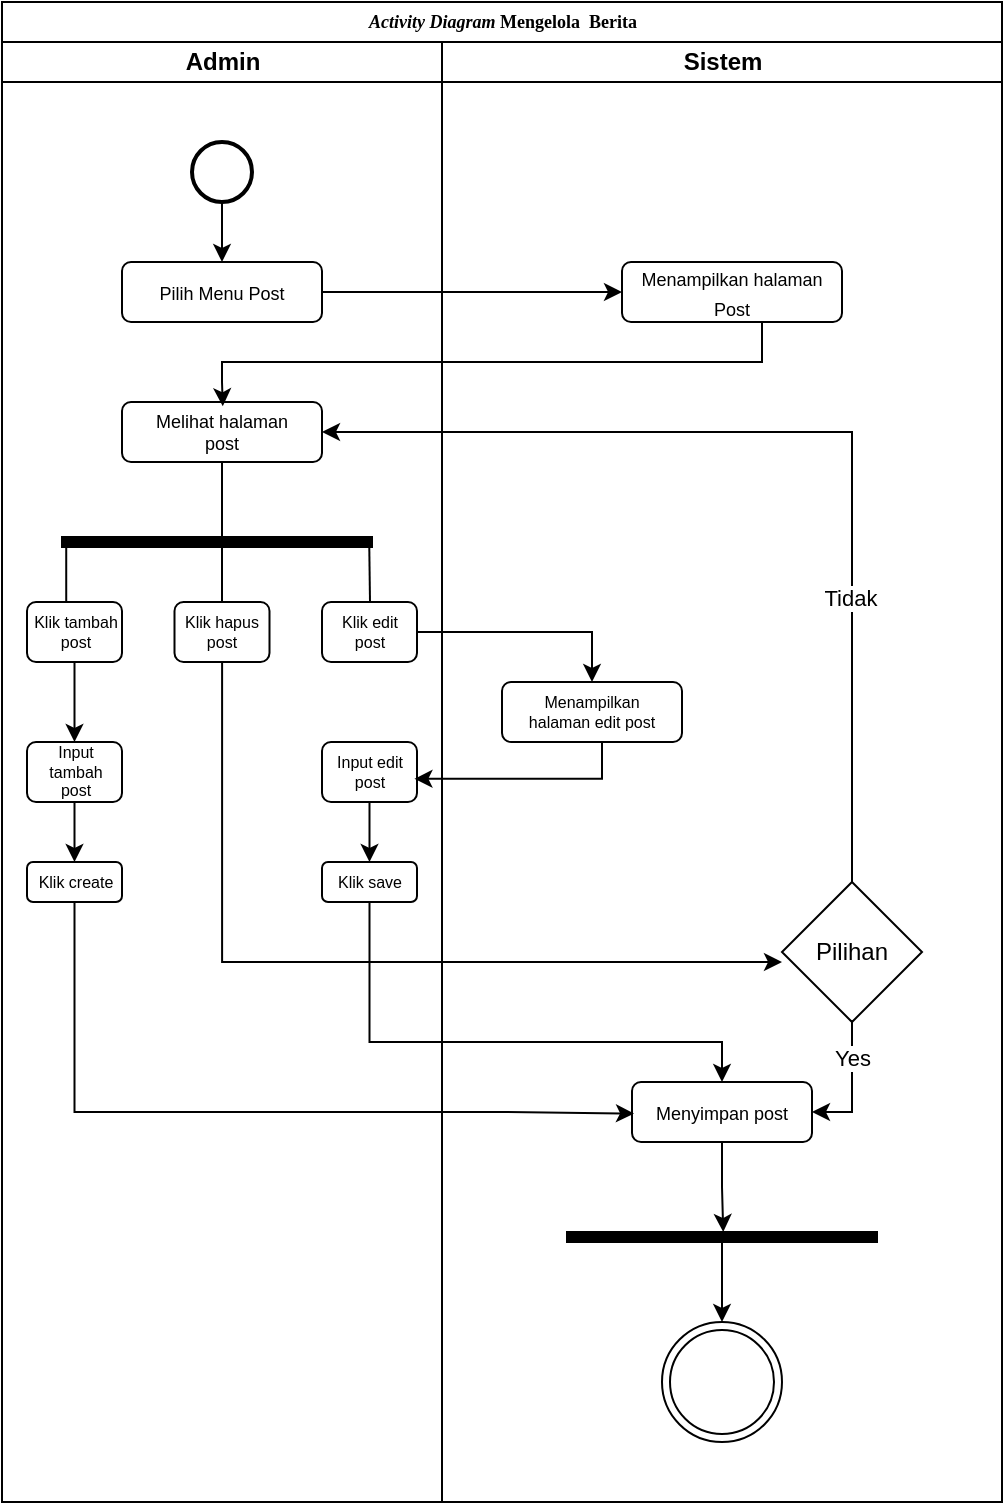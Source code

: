 <mxfile version="24.8.4">
  <diagram name="Page-1" id="74e2e168-ea6b-b213-b513-2b3c1d86103e">
    <mxGraphModel dx="607" dy="310" grid="1" gridSize="10" guides="1" tooltips="1" connect="1" arrows="1" fold="1" page="1" pageScale="1" pageWidth="1100" pageHeight="850" background="none" math="0" shadow="0">
      <root>
        <mxCell id="0" />
        <mxCell id="1" parent="0" />
        <mxCell id="77e6c97f196da883-1" value="&lt;font style=&quot;font-size: 9px;&quot;&gt;&lt;b style=&quot;mso-bidi-font-weight:normal&quot;&gt;&lt;i style=&quot;mso-bidi-font-style:normal&quot;&gt;&lt;span style=&quot;font-family: &amp;quot;Times New Roman&amp;quot;, serif;&quot;&gt;Activity Diagram &lt;/span&gt;&lt;/i&gt;&lt;span style=&quot;line-height: 150%; font-family: &amp;quot;Times New Roman&amp;quot;, serif;&quot;&gt;Mengelola &lt;span style=&quot;mso-spacerun:yes&quot;&gt;&amp;nbsp;&lt;/span&gt;Berita&lt;/span&gt;&lt;/b&gt;&lt;/font&gt;" style="swimlane;html=1;childLayout=stackLayout;startSize=20;rounded=0;shadow=0;labelBackgroundColor=none;strokeWidth=1;fontFamily=Verdana;fontSize=8;align=center;" parent="1" vertex="1">
          <mxGeometry x="100" y="40" width="500" height="750" as="geometry" />
        </mxCell>
        <mxCell id="77e6c97f196da883-2" value="Admin" style="swimlane;html=1;startSize=20;" parent="77e6c97f196da883-1" vertex="1">
          <mxGeometry y="20" width="220" height="730" as="geometry" />
        </mxCell>
        <mxCell id="bnH9nUcHbIV2Yk5g0T-l-16" style="edgeStyle=orthogonalEdgeStyle;rounded=0;orthogonalLoop=1;jettySize=auto;html=1;entryX=0.5;entryY=0;entryDx=0;entryDy=0;" edge="1" parent="77e6c97f196da883-2" source="bnH9nUcHbIV2Yk5g0T-l-1" target="bnH9nUcHbIV2Yk5g0T-l-2">
          <mxGeometry relative="1" as="geometry" />
        </mxCell>
        <mxCell id="bnH9nUcHbIV2Yk5g0T-l-1" value="" style="strokeWidth=2;html=1;shape=mxgraph.flowchart.start_2;whiteSpace=wrap;" vertex="1" parent="77e6c97f196da883-2">
          <mxGeometry x="95" y="50" width="30" height="30" as="geometry" />
        </mxCell>
        <mxCell id="bnH9nUcHbIV2Yk5g0T-l-2" value="&lt;font style=&quot;font-size: 9px;&quot;&gt;Pilih Menu Post&lt;/font&gt;" style="rounded=1;whiteSpace=wrap;html=1;" vertex="1" parent="77e6c97f196da883-2">
          <mxGeometry x="60" y="110" width="100" height="30" as="geometry" />
        </mxCell>
        <mxCell id="bnH9nUcHbIV2Yk5g0T-l-4" value="&lt;div style=&quot;font-size: 9px;&quot;&gt;&lt;font style=&quot;font-size: 9px;&quot;&gt;Melihat halaman&lt;/font&gt;&lt;/div&gt;&lt;div style=&quot;font-size: 9px;&quot;&gt;&lt;font style=&quot;font-size: 9px;&quot;&gt;post&lt;/font&gt;&lt;/div&gt;" style="rounded=1;whiteSpace=wrap;html=1;" vertex="1" parent="77e6c97f196da883-2">
          <mxGeometry x="60" y="180" width="100" height="30" as="geometry" />
        </mxCell>
        <mxCell id="bnH9nUcHbIV2Yk5g0T-l-5" value="" style="html=1;points=[];perimeter=orthogonalPerimeter;fillColor=strokeColor;rotation=90;" vertex="1" parent="77e6c97f196da883-2">
          <mxGeometry x="105" y="172.5" width="5" height="155" as="geometry" />
        </mxCell>
        <mxCell id="bnH9nUcHbIV2Yk5g0T-l-24" style="edgeStyle=orthogonalEdgeStyle;rounded=0;orthogonalLoop=1;jettySize=auto;html=1;" edge="1" parent="77e6c97f196da883-2" source="bnH9nUcHbIV2Yk5g0T-l-7" target="bnH9nUcHbIV2Yk5g0T-l-11">
          <mxGeometry relative="1" as="geometry" />
        </mxCell>
        <mxCell id="bnH9nUcHbIV2Yk5g0T-l-7" value="&lt;div style=&quot;font-size: 8px;&quot;&gt;&lt;font style=&quot;font-size: 8px;&quot;&gt;Klik tambah&lt;/font&gt;&lt;/div&gt;&lt;div style=&quot;font-size: 8px;&quot;&gt;&lt;font style=&quot;font-size: 8px;&quot;&gt;post&lt;br style=&quot;font-size: 8px;&quot;&gt;&lt;/font&gt;&lt;/div&gt;" style="rounded=1;whiteSpace=wrap;html=1;fontSize=8;" vertex="1" parent="77e6c97f196da883-2">
          <mxGeometry x="12.5" y="280" width="47.5" height="30" as="geometry" />
        </mxCell>
        <mxCell id="bnH9nUcHbIV2Yk5g0T-l-8" value="&lt;div style=&quot;font-size: 8px;&quot;&gt;&lt;font style=&quot;font-size: 8px;&quot;&gt;Klik hapus&lt;/font&gt;&lt;/div&gt;&lt;div style=&quot;font-size: 8px;&quot;&gt;&lt;font style=&quot;font-size: 8px;&quot;&gt;post&lt;br style=&quot;font-size: 8px;&quot;&gt;&lt;/font&gt;&lt;/div&gt;" style="rounded=1;whiteSpace=wrap;html=1;fontSize=8;" vertex="1" parent="77e6c97f196da883-2">
          <mxGeometry x="86.25" y="280" width="47.5" height="30" as="geometry" />
        </mxCell>
        <mxCell id="bnH9nUcHbIV2Yk5g0T-l-9" value="&lt;div style=&quot;font-size: 8px;&quot;&gt;&lt;font style=&quot;font-size: 8px;&quot;&gt;Klik edit&lt;/font&gt;&lt;/div&gt;&lt;div style=&quot;font-size: 8px;&quot;&gt;&lt;font style=&quot;font-size: 8px;&quot;&gt;post&lt;br style=&quot;font-size: 8px;&quot;&gt;&lt;/font&gt;&lt;/div&gt;" style="rounded=1;whiteSpace=wrap;html=1;fontSize=8;" vertex="1" parent="77e6c97f196da883-2">
          <mxGeometry x="160" y="280" width="47.5" height="30" as="geometry" />
        </mxCell>
        <mxCell id="bnH9nUcHbIV2Yk5g0T-l-28" style="edgeStyle=orthogonalEdgeStyle;rounded=0;orthogonalLoop=1;jettySize=auto;html=1;entryX=0.5;entryY=0;entryDx=0;entryDy=0;" edge="1" parent="77e6c97f196da883-2" source="bnH9nUcHbIV2Yk5g0T-l-11" target="bnH9nUcHbIV2Yk5g0T-l-27">
          <mxGeometry relative="1" as="geometry" />
        </mxCell>
        <mxCell id="bnH9nUcHbIV2Yk5g0T-l-11" value="&lt;div style=&quot;font-size: 8px;&quot;&gt;&lt;font style=&quot;font-size: 8px;&quot;&gt;Input tambah&lt;/font&gt;&lt;/div&gt;&lt;div style=&quot;font-size: 8px;&quot;&gt;&lt;font style=&quot;font-size: 8px;&quot;&gt;post&lt;br style=&quot;font-size: 8px;&quot;&gt;&lt;/font&gt;&lt;/div&gt;" style="rounded=1;whiteSpace=wrap;html=1;fontSize=8;" vertex="1" parent="77e6c97f196da883-2">
          <mxGeometry x="12.5" y="350" width="47.5" height="30" as="geometry" />
        </mxCell>
        <mxCell id="bnH9nUcHbIV2Yk5g0T-l-37" style="edgeStyle=orthogonalEdgeStyle;rounded=0;orthogonalLoop=1;jettySize=auto;html=1;entryX=0.5;entryY=0;entryDx=0;entryDy=0;" edge="1" parent="77e6c97f196da883-2" source="bnH9nUcHbIV2Yk5g0T-l-12" target="bnH9nUcHbIV2Yk5g0T-l-35">
          <mxGeometry relative="1" as="geometry" />
        </mxCell>
        <mxCell id="bnH9nUcHbIV2Yk5g0T-l-12" value="&lt;div style=&quot;font-size: 8px;&quot;&gt;&lt;font style=&quot;font-size: 8px;&quot;&gt;Input edit&lt;/font&gt;&lt;/div&gt;&lt;div style=&quot;font-size: 8px;&quot;&gt;&lt;font style=&quot;font-size: 8px;&quot;&gt;post&lt;br style=&quot;font-size: 8px;&quot;&gt;&lt;/font&gt;&lt;/div&gt;" style="rounded=1;whiteSpace=wrap;html=1;fontSize=8;" vertex="1" parent="77e6c97f196da883-2">
          <mxGeometry x="160" y="350" width="47.5" height="30" as="geometry" />
        </mxCell>
        <mxCell id="bnH9nUcHbIV2Yk5g0T-l-20" value="" style="endArrow=none;html=1;rounded=0;entryX=0.5;entryY=1;entryDx=0;entryDy=0;exitX=0.5;exitY=0;exitDx=0;exitDy=0;" edge="1" parent="77e6c97f196da883-2" source="bnH9nUcHbIV2Yk5g0T-l-8" target="bnH9nUcHbIV2Yk5g0T-l-4">
          <mxGeometry width="50" height="50" relative="1" as="geometry">
            <mxPoint x="110" y="270" as="sourcePoint" />
            <mxPoint x="170" y="220" as="targetPoint" />
          </mxGeometry>
        </mxCell>
        <mxCell id="bnH9nUcHbIV2Yk5g0T-l-22" value="" style="endArrow=none;html=1;rounded=0;" edge="1" parent="77e6c97f196da883-2">
          <mxGeometry width="50" height="50" relative="1" as="geometry">
            <mxPoint x="184" y="280" as="sourcePoint" />
            <mxPoint x="183.61" y="250" as="targetPoint" />
          </mxGeometry>
        </mxCell>
        <mxCell id="bnH9nUcHbIV2Yk5g0T-l-23" value="" style="endArrow=none;html=1;rounded=0;" edge="1" parent="77e6c97f196da883-2">
          <mxGeometry width="50" height="50" relative="1" as="geometry">
            <mxPoint x="32.11" y="280" as="sourcePoint" />
            <mxPoint x="32.11" y="250" as="targetPoint" />
          </mxGeometry>
        </mxCell>
        <mxCell id="bnH9nUcHbIV2Yk5g0T-l-27" value="Klik create" style="rounded=1;whiteSpace=wrap;html=1;fontSize=8;" vertex="1" parent="77e6c97f196da883-2">
          <mxGeometry x="12.5" y="410" width="47.5" height="20" as="geometry" />
        </mxCell>
        <mxCell id="bnH9nUcHbIV2Yk5g0T-l-35" value="Klik save" style="rounded=1;whiteSpace=wrap;html=1;fontSize=8;" vertex="1" parent="77e6c97f196da883-2">
          <mxGeometry x="160" y="410" width="47.5" height="20" as="geometry" />
        </mxCell>
        <mxCell id="77e6c97f196da883-3" value="Sistem" style="swimlane;html=1;startSize=20;" parent="77e6c97f196da883-1" vertex="1">
          <mxGeometry x="220" y="20" width="280" height="730" as="geometry" />
        </mxCell>
        <mxCell id="bnH9nUcHbIV2Yk5g0T-l-3" value="&lt;font style=&quot;font-size: 9px;&quot;&gt;Menampilkan halaman Post&lt;/font&gt;" style="rounded=1;whiteSpace=wrap;html=1;" vertex="1" parent="77e6c97f196da883-3">
          <mxGeometry x="90" y="110" width="110" height="30" as="geometry" />
        </mxCell>
        <mxCell id="bnH9nUcHbIV2Yk5g0T-l-48" style="edgeStyle=orthogonalEdgeStyle;rounded=0;orthogonalLoop=1;jettySize=auto;html=1;entryX=0.5;entryY=0;entryDx=0;entryDy=0;" edge="1" parent="77e6c97f196da883-3" source="bnH9nUcHbIV2Yk5g0T-l-10" target="bnH9nUcHbIV2Yk5g0T-l-47">
          <mxGeometry relative="1" as="geometry" />
        </mxCell>
        <mxCell id="bnH9nUcHbIV2Yk5g0T-l-10" value="" style="html=1;points=[];perimeter=orthogonalPerimeter;fillColor=strokeColor;rotation=90;" vertex="1" parent="77e6c97f196da883-3">
          <mxGeometry x="137.5" y="520" width="5" height="155" as="geometry" />
        </mxCell>
        <mxCell id="bnH9nUcHbIV2Yk5g0T-l-15" value="&lt;font style=&quot;font-size: 9px;&quot;&gt;Menyimpan post&lt;/font&gt;" style="rounded=1;whiteSpace=wrap;html=1;" vertex="1" parent="77e6c97f196da883-3">
          <mxGeometry x="95" y="520" width="90" height="30" as="geometry" />
        </mxCell>
        <mxCell id="bnH9nUcHbIV2Yk5g0T-l-30" value="&lt;div&gt;Menampilkan&lt;/div&gt;&lt;div&gt;halaman edit post&lt;br&gt;&lt;/div&gt;" style="rounded=1;whiteSpace=wrap;html=1;fontSize=8;" vertex="1" parent="77e6c97f196da883-3">
          <mxGeometry x="30" y="320" width="90" height="30" as="geometry" />
        </mxCell>
        <mxCell id="bnH9nUcHbIV2Yk5g0T-l-42" style="edgeStyle=orthogonalEdgeStyle;rounded=0;orthogonalLoop=1;jettySize=auto;html=1;entryX=1;entryY=0.5;entryDx=0;entryDy=0;" edge="1" parent="77e6c97f196da883-3" source="bnH9nUcHbIV2Yk5g0T-l-40" target="bnH9nUcHbIV2Yk5g0T-l-15">
          <mxGeometry relative="1" as="geometry" />
        </mxCell>
        <mxCell id="bnH9nUcHbIV2Yk5g0T-l-43" value="Yes" style="edgeLabel;html=1;align=center;verticalAlign=middle;resizable=0;points=[];" vertex="1" connectable="0" parent="bnH9nUcHbIV2Yk5g0T-l-42">
          <mxGeometry x="-0.446" relative="1" as="geometry">
            <mxPoint as="offset" />
          </mxGeometry>
        </mxCell>
        <mxCell id="bnH9nUcHbIV2Yk5g0T-l-40" value="Pilihan" style="rhombus;whiteSpace=wrap;html=1;" vertex="1" parent="77e6c97f196da883-3">
          <mxGeometry x="170" y="420" width="70" height="70" as="geometry" />
        </mxCell>
        <mxCell id="bnH9nUcHbIV2Yk5g0T-l-46" style="edgeStyle=orthogonalEdgeStyle;rounded=0;orthogonalLoop=1;jettySize=auto;html=1;entryX=0;entryY=0.496;entryDx=0;entryDy=0;entryPerimeter=0;" edge="1" parent="77e6c97f196da883-3" source="bnH9nUcHbIV2Yk5g0T-l-15" target="bnH9nUcHbIV2Yk5g0T-l-10">
          <mxGeometry relative="1" as="geometry" />
        </mxCell>
        <mxCell id="bnH9nUcHbIV2Yk5g0T-l-47" value="" style="ellipse;shape=doubleEllipse;html=1;dashed=0;whiteSpace=wrap;aspect=fixed;" vertex="1" parent="77e6c97f196da883-3">
          <mxGeometry x="110" y="640" width="60" height="60" as="geometry" />
        </mxCell>
        <mxCell id="bnH9nUcHbIV2Yk5g0T-l-17" style="edgeStyle=orthogonalEdgeStyle;rounded=0;orthogonalLoop=1;jettySize=auto;html=1;entryX=0;entryY=0.5;entryDx=0;entryDy=0;" edge="1" parent="77e6c97f196da883-1" source="bnH9nUcHbIV2Yk5g0T-l-2" target="bnH9nUcHbIV2Yk5g0T-l-3">
          <mxGeometry relative="1" as="geometry" />
        </mxCell>
        <mxCell id="bnH9nUcHbIV2Yk5g0T-l-18" style="edgeStyle=orthogonalEdgeStyle;rounded=0;orthogonalLoop=1;jettySize=auto;html=1;entryX=0.504;entryY=0.071;entryDx=0;entryDy=0;entryPerimeter=0;" edge="1" parent="77e6c97f196da883-1" source="bnH9nUcHbIV2Yk5g0T-l-3" target="bnH9nUcHbIV2Yk5g0T-l-4">
          <mxGeometry relative="1" as="geometry">
            <Array as="points">
              <mxPoint x="380" y="180" />
              <mxPoint x="110" y="180" />
              <mxPoint x="110" y="190" />
              <mxPoint x="110" y="190" />
            </Array>
          </mxGeometry>
        </mxCell>
        <mxCell id="bnH9nUcHbIV2Yk5g0T-l-29" style="edgeStyle=orthogonalEdgeStyle;rounded=0;orthogonalLoop=1;jettySize=auto;html=1;entryX=0.011;entryY=0.526;entryDx=0;entryDy=0;entryPerimeter=0;" edge="1" parent="77e6c97f196da883-1" source="bnH9nUcHbIV2Yk5g0T-l-27" target="bnH9nUcHbIV2Yk5g0T-l-15">
          <mxGeometry relative="1" as="geometry">
            <Array as="points">
              <mxPoint x="36" y="555" />
              <mxPoint x="250" y="555" />
            </Array>
          </mxGeometry>
        </mxCell>
        <mxCell id="bnH9nUcHbIV2Yk5g0T-l-32" style="edgeStyle=orthogonalEdgeStyle;rounded=0;orthogonalLoop=1;jettySize=auto;html=1;entryX=0.5;entryY=0;entryDx=0;entryDy=0;" edge="1" parent="77e6c97f196da883-1" source="bnH9nUcHbIV2Yk5g0T-l-9" target="bnH9nUcHbIV2Yk5g0T-l-30">
          <mxGeometry relative="1" as="geometry">
            <mxPoint x="380" y="315" as="targetPoint" />
          </mxGeometry>
        </mxCell>
        <mxCell id="bnH9nUcHbIV2Yk5g0T-l-33" style="edgeStyle=orthogonalEdgeStyle;rounded=0;orthogonalLoop=1;jettySize=auto;html=1;entryX=0.973;entryY=0.613;entryDx=0;entryDy=0;entryPerimeter=0;" edge="1" parent="77e6c97f196da883-1" source="bnH9nUcHbIV2Yk5g0T-l-30" target="bnH9nUcHbIV2Yk5g0T-l-12">
          <mxGeometry relative="1" as="geometry">
            <Array as="points">
              <mxPoint x="300" y="388" />
            </Array>
          </mxGeometry>
        </mxCell>
        <mxCell id="bnH9nUcHbIV2Yk5g0T-l-38" style="edgeStyle=orthogonalEdgeStyle;rounded=0;orthogonalLoop=1;jettySize=auto;html=1;entryX=0.5;entryY=0;entryDx=0;entryDy=0;" edge="1" parent="77e6c97f196da883-1" source="bnH9nUcHbIV2Yk5g0T-l-35" target="bnH9nUcHbIV2Yk5g0T-l-15">
          <mxGeometry relative="1" as="geometry">
            <Array as="points">
              <mxPoint x="184" y="520" />
              <mxPoint x="360" y="520" />
            </Array>
          </mxGeometry>
        </mxCell>
        <mxCell id="bnH9nUcHbIV2Yk5g0T-l-41" style="edgeStyle=orthogonalEdgeStyle;rounded=0;orthogonalLoop=1;jettySize=auto;html=1;" edge="1" parent="77e6c97f196da883-1" source="bnH9nUcHbIV2Yk5g0T-l-8">
          <mxGeometry relative="1" as="geometry">
            <mxPoint x="390" y="480" as="targetPoint" />
            <Array as="points">
              <mxPoint x="110" y="480" />
            </Array>
          </mxGeometry>
        </mxCell>
        <mxCell id="bnH9nUcHbIV2Yk5g0T-l-44" style="edgeStyle=orthogonalEdgeStyle;rounded=0;orthogonalLoop=1;jettySize=auto;html=1;entryX=1;entryY=0.5;entryDx=0;entryDy=0;" edge="1" parent="77e6c97f196da883-1" source="bnH9nUcHbIV2Yk5g0T-l-40" target="bnH9nUcHbIV2Yk5g0T-l-4">
          <mxGeometry relative="1" as="geometry">
            <Array as="points">
              <mxPoint x="425" y="215" />
            </Array>
          </mxGeometry>
        </mxCell>
        <mxCell id="bnH9nUcHbIV2Yk5g0T-l-45" value="Tidak" style="edgeLabel;html=1;align=center;verticalAlign=middle;resizable=0;points=[];" vertex="1" connectable="0" parent="bnH9nUcHbIV2Yk5g0T-l-44">
          <mxGeometry x="-0.421" y="1" relative="1" as="geometry">
            <mxPoint as="offset" />
          </mxGeometry>
        </mxCell>
      </root>
    </mxGraphModel>
  </diagram>
</mxfile>
